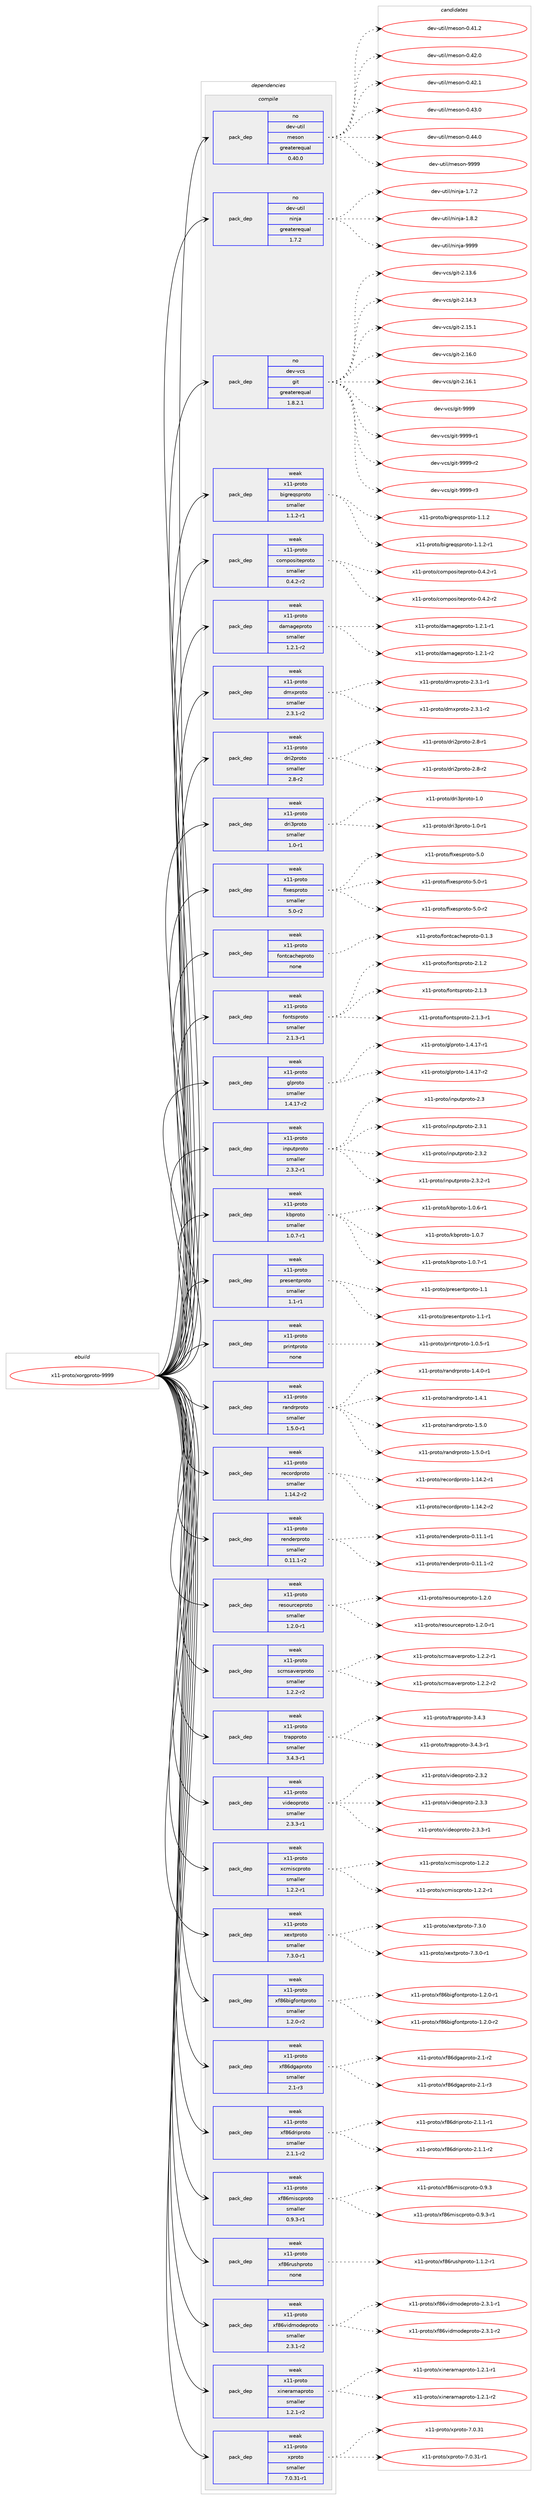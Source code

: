 digraph prolog {

# *************
# Graph options
# *************

newrank=true;
concentrate=true;
compound=true;
graph [rankdir=LR,fontname=Helvetica,fontsize=10,ranksep=1.5];#, ranksep=2.5, nodesep=0.2];
edge  [arrowhead=vee];
node  [fontname=Helvetica,fontsize=10];

# **********
# The ebuild
# **********

subgraph cluster_leftcol {
color=gray;
rank=same;
label=<<i>ebuild</i>>;
id [label="x11-proto/xorgproto-9999", color=red, width=4, href="../x11-proto/xorgproto-9999.svg"];
}

# ****************
# The dependencies
# ****************

subgraph cluster_midcol {
color=gray;
label=<<i>dependencies</i>>;
subgraph cluster_compile {
fillcolor="#eeeeee";
style=filled;
label=<<i>compile</i>>;
subgraph pack6440 {
dependency7345 [label=<<TABLE BORDER="0" CELLBORDER="1" CELLSPACING="0" CELLPADDING="4" WIDTH="220"><TR><TD ROWSPAN="6" CELLPADDING="30">pack_dep</TD></TR><TR><TD WIDTH="110">no</TD></TR><TR><TD>dev-util</TD></TR><TR><TD>meson</TD></TR><TR><TD>greaterequal</TD></TR><TR><TD>0.40.0</TD></TR></TABLE>>, shape=none, color=blue];
}
id:e -> dependency7345:w [weight=20,style="solid",arrowhead="vee"];
subgraph pack6441 {
dependency7346 [label=<<TABLE BORDER="0" CELLBORDER="1" CELLSPACING="0" CELLPADDING="4" WIDTH="220"><TR><TD ROWSPAN="6" CELLPADDING="30">pack_dep</TD></TR><TR><TD WIDTH="110">no</TD></TR><TR><TD>dev-util</TD></TR><TR><TD>ninja</TD></TR><TR><TD>greaterequal</TD></TR><TR><TD>1.7.2</TD></TR></TABLE>>, shape=none, color=blue];
}
id:e -> dependency7346:w [weight=20,style="solid",arrowhead="vee"];
subgraph pack6442 {
dependency7347 [label=<<TABLE BORDER="0" CELLBORDER="1" CELLSPACING="0" CELLPADDING="4" WIDTH="220"><TR><TD ROWSPAN="6" CELLPADDING="30">pack_dep</TD></TR><TR><TD WIDTH="110">no</TD></TR><TR><TD>dev-vcs</TD></TR><TR><TD>git</TD></TR><TR><TD>greaterequal</TD></TR><TR><TD>1.8.2.1</TD></TR></TABLE>>, shape=none, color=blue];
}
id:e -> dependency7347:w [weight=20,style="solid",arrowhead="vee"];
subgraph pack6443 {
dependency7348 [label=<<TABLE BORDER="0" CELLBORDER="1" CELLSPACING="0" CELLPADDING="4" WIDTH="220"><TR><TD ROWSPAN="6" CELLPADDING="30">pack_dep</TD></TR><TR><TD WIDTH="110">weak</TD></TR><TR><TD>x11-proto</TD></TR><TR><TD>bigreqsproto</TD></TR><TR><TD>smaller</TD></TR><TR><TD>1.1.2-r1</TD></TR></TABLE>>, shape=none, color=blue];
}
id:e -> dependency7348:w [weight=20,style="solid",arrowhead="vee"];
subgraph pack6444 {
dependency7349 [label=<<TABLE BORDER="0" CELLBORDER="1" CELLSPACING="0" CELLPADDING="4" WIDTH="220"><TR><TD ROWSPAN="6" CELLPADDING="30">pack_dep</TD></TR><TR><TD WIDTH="110">weak</TD></TR><TR><TD>x11-proto</TD></TR><TR><TD>compositeproto</TD></TR><TR><TD>smaller</TD></TR><TR><TD>0.4.2-r2</TD></TR></TABLE>>, shape=none, color=blue];
}
id:e -> dependency7349:w [weight=20,style="solid",arrowhead="vee"];
subgraph pack6445 {
dependency7350 [label=<<TABLE BORDER="0" CELLBORDER="1" CELLSPACING="0" CELLPADDING="4" WIDTH="220"><TR><TD ROWSPAN="6" CELLPADDING="30">pack_dep</TD></TR><TR><TD WIDTH="110">weak</TD></TR><TR><TD>x11-proto</TD></TR><TR><TD>damageproto</TD></TR><TR><TD>smaller</TD></TR><TR><TD>1.2.1-r2</TD></TR></TABLE>>, shape=none, color=blue];
}
id:e -> dependency7350:w [weight=20,style="solid",arrowhead="vee"];
subgraph pack6446 {
dependency7351 [label=<<TABLE BORDER="0" CELLBORDER="1" CELLSPACING="0" CELLPADDING="4" WIDTH="220"><TR><TD ROWSPAN="6" CELLPADDING="30">pack_dep</TD></TR><TR><TD WIDTH="110">weak</TD></TR><TR><TD>x11-proto</TD></TR><TR><TD>dmxproto</TD></TR><TR><TD>smaller</TD></TR><TR><TD>2.3.1-r2</TD></TR></TABLE>>, shape=none, color=blue];
}
id:e -> dependency7351:w [weight=20,style="solid",arrowhead="vee"];
subgraph pack6447 {
dependency7352 [label=<<TABLE BORDER="0" CELLBORDER="1" CELLSPACING="0" CELLPADDING="4" WIDTH="220"><TR><TD ROWSPAN="6" CELLPADDING="30">pack_dep</TD></TR><TR><TD WIDTH="110">weak</TD></TR><TR><TD>x11-proto</TD></TR><TR><TD>dri2proto</TD></TR><TR><TD>smaller</TD></TR><TR><TD>2.8-r2</TD></TR></TABLE>>, shape=none, color=blue];
}
id:e -> dependency7352:w [weight=20,style="solid",arrowhead="vee"];
subgraph pack6448 {
dependency7353 [label=<<TABLE BORDER="0" CELLBORDER="1" CELLSPACING="0" CELLPADDING="4" WIDTH="220"><TR><TD ROWSPAN="6" CELLPADDING="30">pack_dep</TD></TR><TR><TD WIDTH="110">weak</TD></TR><TR><TD>x11-proto</TD></TR><TR><TD>dri3proto</TD></TR><TR><TD>smaller</TD></TR><TR><TD>1.0-r1</TD></TR></TABLE>>, shape=none, color=blue];
}
id:e -> dependency7353:w [weight=20,style="solid",arrowhead="vee"];
subgraph pack6449 {
dependency7354 [label=<<TABLE BORDER="0" CELLBORDER="1" CELLSPACING="0" CELLPADDING="4" WIDTH="220"><TR><TD ROWSPAN="6" CELLPADDING="30">pack_dep</TD></TR><TR><TD WIDTH="110">weak</TD></TR><TR><TD>x11-proto</TD></TR><TR><TD>fixesproto</TD></TR><TR><TD>smaller</TD></TR><TR><TD>5.0-r2</TD></TR></TABLE>>, shape=none, color=blue];
}
id:e -> dependency7354:w [weight=20,style="solid",arrowhead="vee"];
subgraph pack6450 {
dependency7355 [label=<<TABLE BORDER="0" CELLBORDER="1" CELLSPACING="0" CELLPADDING="4" WIDTH="220"><TR><TD ROWSPAN="6" CELLPADDING="30">pack_dep</TD></TR><TR><TD WIDTH="110">weak</TD></TR><TR><TD>x11-proto</TD></TR><TR><TD>fontcacheproto</TD></TR><TR><TD>none</TD></TR><TR><TD></TD></TR></TABLE>>, shape=none, color=blue];
}
id:e -> dependency7355:w [weight=20,style="solid",arrowhead="vee"];
subgraph pack6451 {
dependency7356 [label=<<TABLE BORDER="0" CELLBORDER="1" CELLSPACING="0" CELLPADDING="4" WIDTH="220"><TR><TD ROWSPAN="6" CELLPADDING="30">pack_dep</TD></TR><TR><TD WIDTH="110">weak</TD></TR><TR><TD>x11-proto</TD></TR><TR><TD>fontsproto</TD></TR><TR><TD>smaller</TD></TR><TR><TD>2.1.3-r1</TD></TR></TABLE>>, shape=none, color=blue];
}
id:e -> dependency7356:w [weight=20,style="solid",arrowhead="vee"];
subgraph pack6452 {
dependency7357 [label=<<TABLE BORDER="0" CELLBORDER="1" CELLSPACING="0" CELLPADDING="4" WIDTH="220"><TR><TD ROWSPAN="6" CELLPADDING="30">pack_dep</TD></TR><TR><TD WIDTH="110">weak</TD></TR><TR><TD>x11-proto</TD></TR><TR><TD>glproto</TD></TR><TR><TD>smaller</TD></TR><TR><TD>1.4.17-r2</TD></TR></TABLE>>, shape=none, color=blue];
}
id:e -> dependency7357:w [weight=20,style="solid",arrowhead="vee"];
subgraph pack6453 {
dependency7358 [label=<<TABLE BORDER="0" CELLBORDER="1" CELLSPACING="0" CELLPADDING="4" WIDTH="220"><TR><TD ROWSPAN="6" CELLPADDING="30">pack_dep</TD></TR><TR><TD WIDTH="110">weak</TD></TR><TR><TD>x11-proto</TD></TR><TR><TD>inputproto</TD></TR><TR><TD>smaller</TD></TR><TR><TD>2.3.2-r1</TD></TR></TABLE>>, shape=none, color=blue];
}
id:e -> dependency7358:w [weight=20,style="solid",arrowhead="vee"];
subgraph pack6454 {
dependency7359 [label=<<TABLE BORDER="0" CELLBORDER="1" CELLSPACING="0" CELLPADDING="4" WIDTH="220"><TR><TD ROWSPAN="6" CELLPADDING="30">pack_dep</TD></TR><TR><TD WIDTH="110">weak</TD></TR><TR><TD>x11-proto</TD></TR><TR><TD>kbproto</TD></TR><TR><TD>smaller</TD></TR><TR><TD>1.0.7-r1</TD></TR></TABLE>>, shape=none, color=blue];
}
id:e -> dependency7359:w [weight=20,style="solid",arrowhead="vee"];
subgraph pack6455 {
dependency7360 [label=<<TABLE BORDER="0" CELLBORDER="1" CELLSPACING="0" CELLPADDING="4" WIDTH="220"><TR><TD ROWSPAN="6" CELLPADDING="30">pack_dep</TD></TR><TR><TD WIDTH="110">weak</TD></TR><TR><TD>x11-proto</TD></TR><TR><TD>presentproto</TD></TR><TR><TD>smaller</TD></TR><TR><TD>1.1-r1</TD></TR></TABLE>>, shape=none, color=blue];
}
id:e -> dependency7360:w [weight=20,style="solid",arrowhead="vee"];
subgraph pack6456 {
dependency7361 [label=<<TABLE BORDER="0" CELLBORDER="1" CELLSPACING="0" CELLPADDING="4" WIDTH="220"><TR><TD ROWSPAN="6" CELLPADDING="30">pack_dep</TD></TR><TR><TD WIDTH="110">weak</TD></TR><TR><TD>x11-proto</TD></TR><TR><TD>printproto</TD></TR><TR><TD>none</TD></TR><TR><TD></TD></TR></TABLE>>, shape=none, color=blue];
}
id:e -> dependency7361:w [weight=20,style="solid",arrowhead="vee"];
subgraph pack6457 {
dependency7362 [label=<<TABLE BORDER="0" CELLBORDER="1" CELLSPACING="0" CELLPADDING="4" WIDTH="220"><TR><TD ROWSPAN="6" CELLPADDING="30">pack_dep</TD></TR><TR><TD WIDTH="110">weak</TD></TR><TR><TD>x11-proto</TD></TR><TR><TD>randrproto</TD></TR><TR><TD>smaller</TD></TR><TR><TD>1.5.0-r1</TD></TR></TABLE>>, shape=none, color=blue];
}
id:e -> dependency7362:w [weight=20,style="solid",arrowhead="vee"];
subgraph pack6458 {
dependency7363 [label=<<TABLE BORDER="0" CELLBORDER="1" CELLSPACING="0" CELLPADDING="4" WIDTH="220"><TR><TD ROWSPAN="6" CELLPADDING="30">pack_dep</TD></TR><TR><TD WIDTH="110">weak</TD></TR><TR><TD>x11-proto</TD></TR><TR><TD>recordproto</TD></TR><TR><TD>smaller</TD></TR><TR><TD>1.14.2-r2</TD></TR></TABLE>>, shape=none, color=blue];
}
id:e -> dependency7363:w [weight=20,style="solid",arrowhead="vee"];
subgraph pack6459 {
dependency7364 [label=<<TABLE BORDER="0" CELLBORDER="1" CELLSPACING="0" CELLPADDING="4" WIDTH="220"><TR><TD ROWSPAN="6" CELLPADDING="30">pack_dep</TD></TR><TR><TD WIDTH="110">weak</TD></TR><TR><TD>x11-proto</TD></TR><TR><TD>renderproto</TD></TR><TR><TD>smaller</TD></TR><TR><TD>0.11.1-r2</TD></TR></TABLE>>, shape=none, color=blue];
}
id:e -> dependency7364:w [weight=20,style="solid",arrowhead="vee"];
subgraph pack6460 {
dependency7365 [label=<<TABLE BORDER="0" CELLBORDER="1" CELLSPACING="0" CELLPADDING="4" WIDTH="220"><TR><TD ROWSPAN="6" CELLPADDING="30">pack_dep</TD></TR><TR><TD WIDTH="110">weak</TD></TR><TR><TD>x11-proto</TD></TR><TR><TD>resourceproto</TD></TR><TR><TD>smaller</TD></TR><TR><TD>1.2.0-r1</TD></TR></TABLE>>, shape=none, color=blue];
}
id:e -> dependency7365:w [weight=20,style="solid",arrowhead="vee"];
subgraph pack6461 {
dependency7366 [label=<<TABLE BORDER="0" CELLBORDER="1" CELLSPACING="0" CELLPADDING="4" WIDTH="220"><TR><TD ROWSPAN="6" CELLPADDING="30">pack_dep</TD></TR><TR><TD WIDTH="110">weak</TD></TR><TR><TD>x11-proto</TD></TR><TR><TD>scrnsaverproto</TD></TR><TR><TD>smaller</TD></TR><TR><TD>1.2.2-r2</TD></TR></TABLE>>, shape=none, color=blue];
}
id:e -> dependency7366:w [weight=20,style="solid",arrowhead="vee"];
subgraph pack6462 {
dependency7367 [label=<<TABLE BORDER="0" CELLBORDER="1" CELLSPACING="0" CELLPADDING="4" WIDTH="220"><TR><TD ROWSPAN="6" CELLPADDING="30">pack_dep</TD></TR><TR><TD WIDTH="110">weak</TD></TR><TR><TD>x11-proto</TD></TR><TR><TD>trapproto</TD></TR><TR><TD>smaller</TD></TR><TR><TD>3.4.3-r1</TD></TR></TABLE>>, shape=none, color=blue];
}
id:e -> dependency7367:w [weight=20,style="solid",arrowhead="vee"];
subgraph pack6463 {
dependency7368 [label=<<TABLE BORDER="0" CELLBORDER="1" CELLSPACING="0" CELLPADDING="4" WIDTH="220"><TR><TD ROWSPAN="6" CELLPADDING="30">pack_dep</TD></TR><TR><TD WIDTH="110">weak</TD></TR><TR><TD>x11-proto</TD></TR><TR><TD>videoproto</TD></TR><TR><TD>smaller</TD></TR><TR><TD>2.3.3-r1</TD></TR></TABLE>>, shape=none, color=blue];
}
id:e -> dependency7368:w [weight=20,style="solid",arrowhead="vee"];
subgraph pack6464 {
dependency7369 [label=<<TABLE BORDER="0" CELLBORDER="1" CELLSPACING="0" CELLPADDING="4" WIDTH="220"><TR><TD ROWSPAN="6" CELLPADDING="30">pack_dep</TD></TR><TR><TD WIDTH="110">weak</TD></TR><TR><TD>x11-proto</TD></TR><TR><TD>xcmiscproto</TD></TR><TR><TD>smaller</TD></TR><TR><TD>1.2.2-r1</TD></TR></TABLE>>, shape=none, color=blue];
}
id:e -> dependency7369:w [weight=20,style="solid",arrowhead="vee"];
subgraph pack6465 {
dependency7370 [label=<<TABLE BORDER="0" CELLBORDER="1" CELLSPACING="0" CELLPADDING="4" WIDTH="220"><TR><TD ROWSPAN="6" CELLPADDING="30">pack_dep</TD></TR><TR><TD WIDTH="110">weak</TD></TR><TR><TD>x11-proto</TD></TR><TR><TD>xextproto</TD></TR><TR><TD>smaller</TD></TR><TR><TD>7.3.0-r1</TD></TR></TABLE>>, shape=none, color=blue];
}
id:e -> dependency7370:w [weight=20,style="solid",arrowhead="vee"];
subgraph pack6466 {
dependency7371 [label=<<TABLE BORDER="0" CELLBORDER="1" CELLSPACING="0" CELLPADDING="4" WIDTH="220"><TR><TD ROWSPAN="6" CELLPADDING="30">pack_dep</TD></TR><TR><TD WIDTH="110">weak</TD></TR><TR><TD>x11-proto</TD></TR><TR><TD>xf86bigfontproto</TD></TR><TR><TD>smaller</TD></TR><TR><TD>1.2.0-r2</TD></TR></TABLE>>, shape=none, color=blue];
}
id:e -> dependency7371:w [weight=20,style="solid",arrowhead="vee"];
subgraph pack6467 {
dependency7372 [label=<<TABLE BORDER="0" CELLBORDER="1" CELLSPACING="0" CELLPADDING="4" WIDTH="220"><TR><TD ROWSPAN="6" CELLPADDING="30">pack_dep</TD></TR><TR><TD WIDTH="110">weak</TD></TR><TR><TD>x11-proto</TD></TR><TR><TD>xf86dgaproto</TD></TR><TR><TD>smaller</TD></TR><TR><TD>2.1-r3</TD></TR></TABLE>>, shape=none, color=blue];
}
id:e -> dependency7372:w [weight=20,style="solid",arrowhead="vee"];
subgraph pack6468 {
dependency7373 [label=<<TABLE BORDER="0" CELLBORDER="1" CELLSPACING="0" CELLPADDING="4" WIDTH="220"><TR><TD ROWSPAN="6" CELLPADDING="30">pack_dep</TD></TR><TR><TD WIDTH="110">weak</TD></TR><TR><TD>x11-proto</TD></TR><TR><TD>xf86driproto</TD></TR><TR><TD>smaller</TD></TR><TR><TD>2.1.1-r2</TD></TR></TABLE>>, shape=none, color=blue];
}
id:e -> dependency7373:w [weight=20,style="solid",arrowhead="vee"];
subgraph pack6469 {
dependency7374 [label=<<TABLE BORDER="0" CELLBORDER="1" CELLSPACING="0" CELLPADDING="4" WIDTH="220"><TR><TD ROWSPAN="6" CELLPADDING="30">pack_dep</TD></TR><TR><TD WIDTH="110">weak</TD></TR><TR><TD>x11-proto</TD></TR><TR><TD>xf86miscproto</TD></TR><TR><TD>smaller</TD></TR><TR><TD>0.9.3-r1</TD></TR></TABLE>>, shape=none, color=blue];
}
id:e -> dependency7374:w [weight=20,style="solid",arrowhead="vee"];
subgraph pack6470 {
dependency7375 [label=<<TABLE BORDER="0" CELLBORDER="1" CELLSPACING="0" CELLPADDING="4" WIDTH="220"><TR><TD ROWSPAN="6" CELLPADDING="30">pack_dep</TD></TR><TR><TD WIDTH="110">weak</TD></TR><TR><TD>x11-proto</TD></TR><TR><TD>xf86rushproto</TD></TR><TR><TD>none</TD></TR><TR><TD></TD></TR></TABLE>>, shape=none, color=blue];
}
id:e -> dependency7375:w [weight=20,style="solid",arrowhead="vee"];
subgraph pack6471 {
dependency7376 [label=<<TABLE BORDER="0" CELLBORDER="1" CELLSPACING="0" CELLPADDING="4" WIDTH="220"><TR><TD ROWSPAN="6" CELLPADDING="30">pack_dep</TD></TR><TR><TD WIDTH="110">weak</TD></TR><TR><TD>x11-proto</TD></TR><TR><TD>xf86vidmodeproto</TD></TR><TR><TD>smaller</TD></TR><TR><TD>2.3.1-r2</TD></TR></TABLE>>, shape=none, color=blue];
}
id:e -> dependency7376:w [weight=20,style="solid",arrowhead="vee"];
subgraph pack6472 {
dependency7377 [label=<<TABLE BORDER="0" CELLBORDER="1" CELLSPACING="0" CELLPADDING="4" WIDTH="220"><TR><TD ROWSPAN="6" CELLPADDING="30">pack_dep</TD></TR><TR><TD WIDTH="110">weak</TD></TR><TR><TD>x11-proto</TD></TR><TR><TD>xineramaproto</TD></TR><TR><TD>smaller</TD></TR><TR><TD>1.2.1-r2</TD></TR></TABLE>>, shape=none, color=blue];
}
id:e -> dependency7377:w [weight=20,style="solid",arrowhead="vee"];
subgraph pack6473 {
dependency7378 [label=<<TABLE BORDER="0" CELLBORDER="1" CELLSPACING="0" CELLPADDING="4" WIDTH="220"><TR><TD ROWSPAN="6" CELLPADDING="30">pack_dep</TD></TR><TR><TD WIDTH="110">weak</TD></TR><TR><TD>x11-proto</TD></TR><TR><TD>xproto</TD></TR><TR><TD>smaller</TD></TR><TR><TD>7.0.31-r1</TD></TR></TABLE>>, shape=none, color=blue];
}
id:e -> dependency7378:w [weight=20,style="solid",arrowhead="vee"];
}
subgraph cluster_compileandrun {
fillcolor="#eeeeee";
style=filled;
label=<<i>compile and run</i>>;
}
subgraph cluster_run {
fillcolor="#eeeeee";
style=filled;
label=<<i>run</i>>;
}
}

# **************
# The candidates
# **************

subgraph cluster_choices {
rank=same;
color=gray;
label=<<i>candidates</i>>;

subgraph choice6440 {
color=black;
nodesep=1;
choice100101118451171161051084710910111511111045484652494650 [label="dev-util/meson-0.41.2", color=red, width=4,href="../dev-util/meson-0.41.2.svg"];
choice100101118451171161051084710910111511111045484652504648 [label="dev-util/meson-0.42.0", color=red, width=4,href="../dev-util/meson-0.42.0.svg"];
choice100101118451171161051084710910111511111045484652504649 [label="dev-util/meson-0.42.1", color=red, width=4,href="../dev-util/meson-0.42.1.svg"];
choice100101118451171161051084710910111511111045484652514648 [label="dev-util/meson-0.43.0", color=red, width=4,href="../dev-util/meson-0.43.0.svg"];
choice100101118451171161051084710910111511111045484652524648 [label="dev-util/meson-0.44.0", color=red, width=4,href="../dev-util/meson-0.44.0.svg"];
choice10010111845117116105108471091011151111104557575757 [label="dev-util/meson-9999", color=red, width=4,href="../dev-util/meson-9999.svg"];
dependency7345:e -> choice100101118451171161051084710910111511111045484652494650:w [style=dotted,weight="100"];
dependency7345:e -> choice100101118451171161051084710910111511111045484652504648:w [style=dotted,weight="100"];
dependency7345:e -> choice100101118451171161051084710910111511111045484652504649:w [style=dotted,weight="100"];
dependency7345:e -> choice100101118451171161051084710910111511111045484652514648:w [style=dotted,weight="100"];
dependency7345:e -> choice100101118451171161051084710910111511111045484652524648:w [style=dotted,weight="100"];
dependency7345:e -> choice10010111845117116105108471091011151111104557575757:w [style=dotted,weight="100"];
}
subgraph choice6441 {
color=black;
nodesep=1;
choice100101118451171161051084711010511010697454946554650 [label="dev-util/ninja-1.7.2", color=red, width=4,href="../dev-util/ninja-1.7.2.svg"];
choice100101118451171161051084711010511010697454946564650 [label="dev-util/ninja-1.8.2", color=red, width=4,href="../dev-util/ninja-1.8.2.svg"];
choice1001011184511711610510847110105110106974557575757 [label="dev-util/ninja-9999", color=red, width=4,href="../dev-util/ninja-9999.svg"];
dependency7346:e -> choice100101118451171161051084711010511010697454946554650:w [style=dotted,weight="100"];
dependency7346:e -> choice100101118451171161051084711010511010697454946564650:w [style=dotted,weight="100"];
dependency7346:e -> choice1001011184511711610510847110105110106974557575757:w [style=dotted,weight="100"];
}
subgraph choice6442 {
color=black;
nodesep=1;
choice10010111845118991154710310511645504649514654 [label="dev-vcs/git-2.13.6", color=red, width=4,href="../dev-vcs/git-2.13.6.svg"];
choice10010111845118991154710310511645504649524651 [label="dev-vcs/git-2.14.3", color=red, width=4,href="../dev-vcs/git-2.14.3.svg"];
choice10010111845118991154710310511645504649534649 [label="dev-vcs/git-2.15.1", color=red, width=4,href="../dev-vcs/git-2.15.1.svg"];
choice10010111845118991154710310511645504649544648 [label="dev-vcs/git-2.16.0", color=red, width=4,href="../dev-vcs/git-2.16.0.svg"];
choice10010111845118991154710310511645504649544649 [label="dev-vcs/git-2.16.1", color=red, width=4,href="../dev-vcs/git-2.16.1.svg"];
choice1001011184511899115471031051164557575757 [label="dev-vcs/git-9999", color=red, width=4,href="../dev-vcs/git-9999.svg"];
choice10010111845118991154710310511645575757574511449 [label="dev-vcs/git-9999-r1", color=red, width=4,href="../dev-vcs/git-9999-r1.svg"];
choice10010111845118991154710310511645575757574511450 [label="dev-vcs/git-9999-r2", color=red, width=4,href="../dev-vcs/git-9999-r2.svg"];
choice10010111845118991154710310511645575757574511451 [label="dev-vcs/git-9999-r3", color=red, width=4,href="../dev-vcs/git-9999-r3.svg"];
dependency7347:e -> choice10010111845118991154710310511645504649514654:w [style=dotted,weight="100"];
dependency7347:e -> choice10010111845118991154710310511645504649524651:w [style=dotted,weight="100"];
dependency7347:e -> choice10010111845118991154710310511645504649534649:w [style=dotted,weight="100"];
dependency7347:e -> choice10010111845118991154710310511645504649544648:w [style=dotted,weight="100"];
dependency7347:e -> choice10010111845118991154710310511645504649544649:w [style=dotted,weight="100"];
dependency7347:e -> choice1001011184511899115471031051164557575757:w [style=dotted,weight="100"];
dependency7347:e -> choice10010111845118991154710310511645575757574511449:w [style=dotted,weight="100"];
dependency7347:e -> choice10010111845118991154710310511645575757574511450:w [style=dotted,weight="100"];
dependency7347:e -> choice10010111845118991154710310511645575757574511451:w [style=dotted,weight="100"];
}
subgraph choice6443 {
color=black;
nodesep=1;
choice1204949451121141111161114798105103114101113115112114111116111454946494650 [label="x11-proto/bigreqsproto-1.1.2", color=red, width=4,href="../x11-proto/bigreqsproto-1.1.2.svg"];
choice12049494511211411111611147981051031141011131151121141111161114549464946504511449 [label="x11-proto/bigreqsproto-1.1.2-r1", color=red, width=4,href="../x11-proto/bigreqsproto-1.1.2-r1.svg"];
dependency7348:e -> choice1204949451121141111161114798105103114101113115112114111116111454946494650:w [style=dotted,weight="100"];
dependency7348:e -> choice12049494511211411111611147981051031141011131151121141111161114549464946504511449:w [style=dotted,weight="100"];
}
subgraph choice6444 {
color=black;
nodesep=1;
choice12049494511211411111611147991111091121111151051161011121141111161114548465246504511449 [label="x11-proto/compositeproto-0.4.2-r1", color=red, width=4,href="../x11-proto/compositeproto-0.4.2-r1.svg"];
choice12049494511211411111611147991111091121111151051161011121141111161114548465246504511450 [label="x11-proto/compositeproto-0.4.2-r2", color=red, width=4,href="../x11-proto/compositeproto-0.4.2-r2.svg"];
dependency7349:e -> choice12049494511211411111611147991111091121111151051161011121141111161114548465246504511449:w [style=dotted,weight="100"];
dependency7349:e -> choice12049494511211411111611147991111091121111151051161011121141111161114548465246504511450:w [style=dotted,weight="100"];
}
subgraph choice6445 {
color=black;
nodesep=1;
choice1204949451121141111161114710097109971031011121141111161114549465046494511449 [label="x11-proto/damageproto-1.2.1-r1", color=red, width=4,href="../x11-proto/damageproto-1.2.1-r1.svg"];
choice1204949451121141111161114710097109971031011121141111161114549465046494511450 [label="x11-proto/damageproto-1.2.1-r2", color=red, width=4,href="../x11-proto/damageproto-1.2.1-r2.svg"];
dependency7350:e -> choice1204949451121141111161114710097109971031011121141111161114549465046494511449:w [style=dotted,weight="100"];
dependency7350:e -> choice1204949451121141111161114710097109971031011121141111161114549465046494511450:w [style=dotted,weight="100"];
}
subgraph choice6446 {
color=black;
nodesep=1;
choice120494945112114111116111471001091201121141111161114550465146494511449 [label="x11-proto/dmxproto-2.3.1-r1", color=red, width=4,href="../x11-proto/dmxproto-2.3.1-r1.svg"];
choice120494945112114111116111471001091201121141111161114550465146494511450 [label="x11-proto/dmxproto-2.3.1-r2", color=red, width=4,href="../x11-proto/dmxproto-2.3.1-r2.svg"];
dependency7351:e -> choice120494945112114111116111471001091201121141111161114550465146494511449:w [style=dotted,weight="100"];
dependency7351:e -> choice120494945112114111116111471001091201121141111161114550465146494511450:w [style=dotted,weight="100"];
}
subgraph choice6447 {
color=black;
nodesep=1;
choice1204949451121141111161114710011410550112114111116111455046564511449 [label="x11-proto/dri2proto-2.8-r1", color=red, width=4,href="../x11-proto/dri2proto-2.8-r1.svg"];
choice1204949451121141111161114710011410550112114111116111455046564511450 [label="x11-proto/dri2proto-2.8-r2", color=red, width=4,href="../x11-proto/dri2proto-2.8-r2.svg"];
dependency7352:e -> choice1204949451121141111161114710011410550112114111116111455046564511449:w [style=dotted,weight="100"];
dependency7352:e -> choice1204949451121141111161114710011410550112114111116111455046564511450:w [style=dotted,weight="100"];
}
subgraph choice6448 {
color=black;
nodesep=1;
choice120494945112114111116111471001141055111211411111611145494648 [label="x11-proto/dri3proto-1.0", color=red, width=4,href="../x11-proto/dri3proto-1.0.svg"];
choice1204949451121141111161114710011410551112114111116111454946484511449 [label="x11-proto/dri3proto-1.0-r1", color=red, width=4,href="../x11-proto/dri3proto-1.0-r1.svg"];
dependency7353:e -> choice120494945112114111116111471001141055111211411111611145494648:w [style=dotted,weight="100"];
dependency7353:e -> choice1204949451121141111161114710011410551112114111116111454946484511449:w [style=dotted,weight="100"];
}
subgraph choice6449 {
color=black;
nodesep=1;
choice1204949451121141111161114710210512010111511211411111611145534648 [label="x11-proto/fixesproto-5.0", color=red, width=4,href="../x11-proto/fixesproto-5.0.svg"];
choice12049494511211411111611147102105120101115112114111116111455346484511449 [label="x11-proto/fixesproto-5.0-r1", color=red, width=4,href="../x11-proto/fixesproto-5.0-r1.svg"];
choice12049494511211411111611147102105120101115112114111116111455346484511450 [label="x11-proto/fixesproto-5.0-r2", color=red, width=4,href="../x11-proto/fixesproto-5.0-r2.svg"];
dependency7354:e -> choice1204949451121141111161114710210512010111511211411111611145534648:w [style=dotted,weight="100"];
dependency7354:e -> choice12049494511211411111611147102105120101115112114111116111455346484511449:w [style=dotted,weight="100"];
dependency7354:e -> choice12049494511211411111611147102105120101115112114111116111455346484511450:w [style=dotted,weight="100"];
}
subgraph choice6450 {
color=black;
nodesep=1;
choice12049494511211411111611147102111110116999799104101112114111116111454846494651 [label="x11-proto/fontcacheproto-0.1.3", color=red, width=4,href="../x11-proto/fontcacheproto-0.1.3.svg"];
dependency7355:e -> choice12049494511211411111611147102111110116999799104101112114111116111454846494651:w [style=dotted,weight="100"];
}
subgraph choice6451 {
color=black;
nodesep=1;
choice12049494511211411111611147102111110116115112114111116111455046494650 [label="x11-proto/fontsproto-2.1.2", color=red, width=4,href="../x11-proto/fontsproto-2.1.2.svg"];
choice12049494511211411111611147102111110116115112114111116111455046494651 [label="x11-proto/fontsproto-2.1.3", color=red, width=4,href="../x11-proto/fontsproto-2.1.3.svg"];
choice120494945112114111116111471021111101161151121141111161114550464946514511449 [label="x11-proto/fontsproto-2.1.3-r1", color=red, width=4,href="../x11-proto/fontsproto-2.1.3-r1.svg"];
dependency7356:e -> choice12049494511211411111611147102111110116115112114111116111455046494650:w [style=dotted,weight="100"];
dependency7356:e -> choice12049494511211411111611147102111110116115112114111116111455046494651:w [style=dotted,weight="100"];
dependency7356:e -> choice120494945112114111116111471021111101161151121141111161114550464946514511449:w [style=dotted,weight="100"];
}
subgraph choice6452 {
color=black;
nodesep=1;
choice12049494511211411111611147103108112114111116111454946524649554511449 [label="x11-proto/glproto-1.4.17-r1", color=red, width=4,href="../x11-proto/glproto-1.4.17-r1.svg"];
choice12049494511211411111611147103108112114111116111454946524649554511450 [label="x11-proto/glproto-1.4.17-r2", color=red, width=4,href="../x11-proto/glproto-1.4.17-r2.svg"];
dependency7357:e -> choice12049494511211411111611147103108112114111116111454946524649554511449:w [style=dotted,weight="100"];
dependency7357:e -> choice12049494511211411111611147103108112114111116111454946524649554511450:w [style=dotted,weight="100"];
}
subgraph choice6453 {
color=black;
nodesep=1;
choice1204949451121141111161114710511011211711611211411111611145504651 [label="x11-proto/inputproto-2.3", color=red, width=4,href="../x11-proto/inputproto-2.3.svg"];
choice12049494511211411111611147105110112117116112114111116111455046514649 [label="x11-proto/inputproto-2.3.1", color=red, width=4,href="../x11-proto/inputproto-2.3.1.svg"];
choice12049494511211411111611147105110112117116112114111116111455046514650 [label="x11-proto/inputproto-2.3.2", color=red, width=4,href="../x11-proto/inputproto-2.3.2.svg"];
choice120494945112114111116111471051101121171161121141111161114550465146504511449 [label="x11-proto/inputproto-2.3.2-r1", color=red, width=4,href="../x11-proto/inputproto-2.3.2-r1.svg"];
dependency7358:e -> choice1204949451121141111161114710511011211711611211411111611145504651:w [style=dotted,weight="100"];
dependency7358:e -> choice12049494511211411111611147105110112117116112114111116111455046514649:w [style=dotted,weight="100"];
dependency7358:e -> choice12049494511211411111611147105110112117116112114111116111455046514650:w [style=dotted,weight="100"];
dependency7358:e -> choice120494945112114111116111471051101121171161121141111161114550465146504511449:w [style=dotted,weight="100"];
}
subgraph choice6454 {
color=black;
nodesep=1;
choice12049494511211411111611147107981121141111161114549464846544511449 [label="x11-proto/kbproto-1.0.6-r1", color=red, width=4,href="../x11-proto/kbproto-1.0.6-r1.svg"];
choice1204949451121141111161114710798112114111116111454946484655 [label="x11-proto/kbproto-1.0.7", color=red, width=4,href="../x11-proto/kbproto-1.0.7.svg"];
choice12049494511211411111611147107981121141111161114549464846554511449 [label="x11-proto/kbproto-1.0.7-r1", color=red, width=4,href="../x11-proto/kbproto-1.0.7-r1.svg"];
dependency7359:e -> choice12049494511211411111611147107981121141111161114549464846544511449:w [style=dotted,weight="100"];
dependency7359:e -> choice1204949451121141111161114710798112114111116111454946484655:w [style=dotted,weight="100"];
dependency7359:e -> choice12049494511211411111611147107981121141111161114549464846554511449:w [style=dotted,weight="100"];
}
subgraph choice6455 {
color=black;
nodesep=1;
choice1204949451121141111161114711211410111510111011611211411111611145494649 [label="x11-proto/presentproto-1.1", color=red, width=4,href="../x11-proto/presentproto-1.1.svg"];
choice12049494511211411111611147112114101115101110116112114111116111454946494511449 [label="x11-proto/presentproto-1.1-r1", color=red, width=4,href="../x11-proto/presentproto-1.1-r1.svg"];
dependency7360:e -> choice1204949451121141111161114711211410111510111011611211411111611145494649:w [style=dotted,weight="100"];
dependency7360:e -> choice12049494511211411111611147112114101115101110116112114111116111454946494511449:w [style=dotted,weight="100"];
}
subgraph choice6456 {
color=black;
nodesep=1;
choice120494945112114111116111471121141051101161121141111161114549464846534511449 [label="x11-proto/printproto-1.0.5-r1", color=red, width=4,href="../x11-proto/printproto-1.0.5-r1.svg"];
dependency7361:e -> choice120494945112114111116111471121141051101161121141111161114549464846534511449:w [style=dotted,weight="100"];
}
subgraph choice6457 {
color=black;
nodesep=1;
choice12049494511211411111611147114971101001141121141111161114549465246484511449 [label="x11-proto/randrproto-1.4.0-r1", color=red, width=4,href="../x11-proto/randrproto-1.4.0-r1.svg"];
choice1204949451121141111161114711497110100114112114111116111454946524649 [label="x11-proto/randrproto-1.4.1", color=red, width=4,href="../x11-proto/randrproto-1.4.1.svg"];
choice1204949451121141111161114711497110100114112114111116111454946534648 [label="x11-proto/randrproto-1.5.0", color=red, width=4,href="../x11-proto/randrproto-1.5.0.svg"];
choice12049494511211411111611147114971101001141121141111161114549465346484511449 [label="x11-proto/randrproto-1.5.0-r1", color=red, width=4,href="../x11-proto/randrproto-1.5.0-r1.svg"];
dependency7362:e -> choice12049494511211411111611147114971101001141121141111161114549465246484511449:w [style=dotted,weight="100"];
dependency7362:e -> choice1204949451121141111161114711497110100114112114111116111454946524649:w [style=dotted,weight="100"];
dependency7362:e -> choice1204949451121141111161114711497110100114112114111116111454946534648:w [style=dotted,weight="100"];
dependency7362:e -> choice12049494511211411111611147114971101001141121141111161114549465346484511449:w [style=dotted,weight="100"];
}
subgraph choice6458 {
color=black;
nodesep=1;
choice1204949451121141111161114711410199111114100112114111116111454946495246504511449 [label="x11-proto/recordproto-1.14.2-r1", color=red, width=4,href="../x11-proto/recordproto-1.14.2-r1.svg"];
choice1204949451121141111161114711410199111114100112114111116111454946495246504511450 [label="x11-proto/recordproto-1.14.2-r2", color=red, width=4,href="../x11-proto/recordproto-1.14.2-r2.svg"];
dependency7363:e -> choice1204949451121141111161114711410199111114100112114111116111454946495246504511449:w [style=dotted,weight="100"];
dependency7363:e -> choice1204949451121141111161114711410199111114100112114111116111454946495246504511450:w [style=dotted,weight="100"];
}
subgraph choice6459 {
color=black;
nodesep=1;
choice12049494511211411111611147114101110100101114112114111116111454846494946494511449 [label="x11-proto/renderproto-0.11.1-r1", color=red, width=4,href="../x11-proto/renderproto-0.11.1-r1.svg"];
choice12049494511211411111611147114101110100101114112114111116111454846494946494511450 [label="x11-proto/renderproto-0.11.1-r2", color=red, width=4,href="../x11-proto/renderproto-0.11.1-r2.svg"];
dependency7364:e -> choice12049494511211411111611147114101110100101114112114111116111454846494946494511449:w [style=dotted,weight="100"];
dependency7364:e -> choice12049494511211411111611147114101110100101114112114111116111454846494946494511450:w [style=dotted,weight="100"];
}
subgraph choice6460 {
color=black;
nodesep=1;
choice1204949451121141111161114711410111511111711499101112114111116111454946504648 [label="x11-proto/resourceproto-1.2.0", color=red, width=4,href="../x11-proto/resourceproto-1.2.0.svg"];
choice12049494511211411111611147114101115111117114991011121141111161114549465046484511449 [label="x11-proto/resourceproto-1.2.0-r1", color=red, width=4,href="../x11-proto/resourceproto-1.2.0-r1.svg"];
dependency7365:e -> choice1204949451121141111161114711410111511111711499101112114111116111454946504648:w [style=dotted,weight="100"];
dependency7365:e -> choice12049494511211411111611147114101115111117114991011121141111161114549465046484511449:w [style=dotted,weight="100"];
}
subgraph choice6461 {
color=black;
nodesep=1;
choice1204949451121141111161114711599114110115971181011141121141111161114549465046504511449 [label="x11-proto/scrnsaverproto-1.2.2-r1", color=red, width=4,href="../x11-proto/scrnsaverproto-1.2.2-r1.svg"];
choice1204949451121141111161114711599114110115971181011141121141111161114549465046504511450 [label="x11-proto/scrnsaverproto-1.2.2-r2", color=red, width=4,href="../x11-proto/scrnsaverproto-1.2.2-r2.svg"];
dependency7366:e -> choice1204949451121141111161114711599114110115971181011141121141111161114549465046504511449:w [style=dotted,weight="100"];
dependency7366:e -> choice1204949451121141111161114711599114110115971181011141121141111161114549465046504511450:w [style=dotted,weight="100"];
}
subgraph choice6462 {
color=black;
nodesep=1;
choice1204949451121141111161114711611497112112114111116111455146524651 [label="x11-proto/trapproto-3.4.3", color=red, width=4,href="../x11-proto/trapproto-3.4.3.svg"];
choice12049494511211411111611147116114971121121141111161114551465246514511449 [label="x11-proto/trapproto-3.4.3-r1", color=red, width=4,href="../x11-proto/trapproto-3.4.3-r1.svg"];
dependency7367:e -> choice1204949451121141111161114711611497112112114111116111455146524651:w [style=dotted,weight="100"];
dependency7367:e -> choice12049494511211411111611147116114971121121141111161114551465246514511449:w [style=dotted,weight="100"];
}
subgraph choice6463 {
color=black;
nodesep=1;
choice12049494511211411111611147118105100101111112114111116111455046514650 [label="x11-proto/videoproto-2.3.2", color=red, width=4,href="../x11-proto/videoproto-2.3.2.svg"];
choice12049494511211411111611147118105100101111112114111116111455046514651 [label="x11-proto/videoproto-2.3.3", color=red, width=4,href="../x11-proto/videoproto-2.3.3.svg"];
choice120494945112114111116111471181051001011111121141111161114550465146514511449 [label="x11-proto/videoproto-2.3.3-r1", color=red, width=4,href="../x11-proto/videoproto-2.3.3-r1.svg"];
dependency7368:e -> choice12049494511211411111611147118105100101111112114111116111455046514650:w [style=dotted,weight="100"];
dependency7368:e -> choice12049494511211411111611147118105100101111112114111116111455046514651:w [style=dotted,weight="100"];
dependency7368:e -> choice120494945112114111116111471181051001011111121141111161114550465146514511449:w [style=dotted,weight="100"];
}
subgraph choice6464 {
color=black;
nodesep=1;
choice120494945112114111116111471209910910511599112114111116111454946504650 [label="x11-proto/xcmiscproto-1.2.2", color=red, width=4,href="../x11-proto/xcmiscproto-1.2.2.svg"];
choice1204949451121141111161114712099109105115991121141111161114549465046504511449 [label="x11-proto/xcmiscproto-1.2.2-r1", color=red, width=4,href="../x11-proto/xcmiscproto-1.2.2-r1.svg"];
dependency7369:e -> choice120494945112114111116111471209910910511599112114111116111454946504650:w [style=dotted,weight="100"];
dependency7369:e -> choice1204949451121141111161114712099109105115991121141111161114549465046504511449:w [style=dotted,weight="100"];
}
subgraph choice6465 {
color=black;
nodesep=1;
choice12049494511211411111611147120101120116112114111116111455546514648 [label="x11-proto/xextproto-7.3.0", color=red, width=4,href="../x11-proto/xextproto-7.3.0.svg"];
choice120494945112114111116111471201011201161121141111161114555465146484511449 [label="x11-proto/xextproto-7.3.0-r1", color=red, width=4,href="../x11-proto/xextproto-7.3.0-r1.svg"];
dependency7370:e -> choice12049494511211411111611147120101120116112114111116111455546514648:w [style=dotted,weight="100"];
dependency7370:e -> choice120494945112114111116111471201011201161121141111161114555465146484511449:w [style=dotted,weight="100"];
}
subgraph choice6466 {
color=black;
nodesep=1;
choice120494945112114111116111471201025654981051031021111101161121141111161114549465046484511449 [label="x11-proto/xf86bigfontproto-1.2.0-r1", color=red, width=4,href="../x11-proto/xf86bigfontproto-1.2.0-r1.svg"];
choice120494945112114111116111471201025654981051031021111101161121141111161114549465046484511450 [label="x11-proto/xf86bigfontproto-1.2.0-r2", color=red, width=4,href="../x11-proto/xf86bigfontproto-1.2.0-r2.svg"];
dependency7371:e -> choice120494945112114111116111471201025654981051031021111101161121141111161114549465046484511449:w [style=dotted,weight="100"];
dependency7371:e -> choice120494945112114111116111471201025654981051031021111101161121141111161114549465046484511450:w [style=dotted,weight="100"];
}
subgraph choice6467 {
color=black;
nodesep=1;
choice12049494511211411111611147120102565410010397112114111116111455046494511450 [label="x11-proto/xf86dgaproto-2.1-r2", color=red, width=4,href="../x11-proto/xf86dgaproto-2.1-r2.svg"];
choice12049494511211411111611147120102565410010397112114111116111455046494511451 [label="x11-proto/xf86dgaproto-2.1-r3", color=red, width=4,href="../x11-proto/xf86dgaproto-2.1-r3.svg"];
dependency7372:e -> choice12049494511211411111611147120102565410010397112114111116111455046494511450:w [style=dotted,weight="100"];
dependency7372:e -> choice12049494511211411111611147120102565410010397112114111116111455046494511451:w [style=dotted,weight="100"];
}
subgraph choice6468 {
color=black;
nodesep=1;
choice1204949451121141111161114712010256541001141051121141111161114550464946494511449 [label="x11-proto/xf86driproto-2.1.1-r1", color=red, width=4,href="../x11-proto/xf86driproto-2.1.1-r1.svg"];
choice1204949451121141111161114712010256541001141051121141111161114550464946494511450 [label="x11-proto/xf86driproto-2.1.1-r2", color=red, width=4,href="../x11-proto/xf86driproto-2.1.1-r2.svg"];
dependency7373:e -> choice1204949451121141111161114712010256541001141051121141111161114550464946494511449:w [style=dotted,weight="100"];
dependency7373:e -> choice1204949451121141111161114712010256541001141051121141111161114550464946494511450:w [style=dotted,weight="100"];
}
subgraph choice6469 {
color=black;
nodesep=1;
choice12049494511211411111611147120102565410910511599112114111116111454846574651 [label="x11-proto/xf86miscproto-0.9.3", color=red, width=4,href="../x11-proto/xf86miscproto-0.9.3.svg"];
choice120494945112114111116111471201025654109105115991121141111161114548465746514511449 [label="x11-proto/xf86miscproto-0.9.3-r1", color=red, width=4,href="../x11-proto/xf86miscproto-0.9.3-r1.svg"];
dependency7374:e -> choice12049494511211411111611147120102565410910511599112114111116111454846574651:w [style=dotted,weight="100"];
dependency7374:e -> choice120494945112114111116111471201025654109105115991121141111161114548465746514511449:w [style=dotted,weight="100"];
}
subgraph choice6470 {
color=black;
nodesep=1;
choice1204949451121141111161114712010256541141171151041121141111161114549464946504511449 [label="x11-proto/xf86rushproto-1.1.2-r1", color=red, width=4,href="../x11-proto/xf86rushproto-1.1.2-r1.svg"];
dependency7375:e -> choice1204949451121141111161114712010256541141171151041121141111161114549464946504511449:w [style=dotted,weight="100"];
}
subgraph choice6471 {
color=black;
nodesep=1;
choice1204949451121141111161114712010256541181051001091111001011121141111161114550465146494511449 [label="x11-proto/xf86vidmodeproto-2.3.1-r1", color=red, width=4,href="../x11-proto/xf86vidmodeproto-2.3.1-r1.svg"];
choice1204949451121141111161114712010256541181051001091111001011121141111161114550465146494511450 [label="x11-proto/xf86vidmodeproto-2.3.1-r2", color=red, width=4,href="../x11-proto/xf86vidmodeproto-2.3.1-r2.svg"];
dependency7376:e -> choice1204949451121141111161114712010256541181051001091111001011121141111161114550465146494511449:w [style=dotted,weight="100"];
dependency7376:e -> choice1204949451121141111161114712010256541181051001091111001011121141111161114550465146494511450:w [style=dotted,weight="100"];
}
subgraph choice6472 {
color=black;
nodesep=1;
choice1204949451121141111161114712010511010111497109971121141111161114549465046494511449 [label="x11-proto/xineramaproto-1.2.1-r1", color=red, width=4,href="../x11-proto/xineramaproto-1.2.1-r1.svg"];
choice1204949451121141111161114712010511010111497109971121141111161114549465046494511450 [label="x11-proto/xineramaproto-1.2.1-r2", color=red, width=4,href="../x11-proto/xineramaproto-1.2.1-r2.svg"];
dependency7377:e -> choice1204949451121141111161114712010511010111497109971121141111161114549465046494511449:w [style=dotted,weight="100"];
dependency7377:e -> choice1204949451121141111161114712010511010111497109971121141111161114549465046494511450:w [style=dotted,weight="100"];
}
subgraph choice6473 {
color=black;
nodesep=1;
choice1204949451121141111161114712011211411111611145554648465149 [label="x11-proto/xproto-7.0.31", color=red, width=4,href="../x11-proto/xproto-7.0.31.svg"];
choice12049494511211411111611147120112114111116111455546484651494511449 [label="x11-proto/xproto-7.0.31-r1", color=red, width=4,href="../x11-proto/xproto-7.0.31-r1.svg"];
dependency7378:e -> choice1204949451121141111161114712011211411111611145554648465149:w [style=dotted,weight="100"];
dependency7378:e -> choice12049494511211411111611147120112114111116111455546484651494511449:w [style=dotted,weight="100"];
}
}

}
